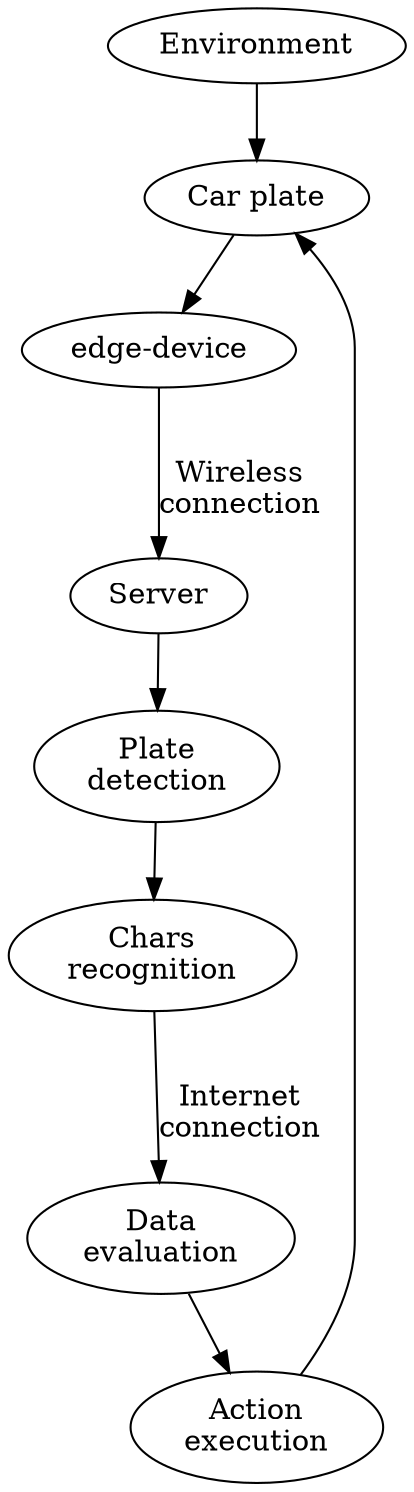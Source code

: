 digraph flow_chart {
    "Environment"-> "Car plate"
    "Car plate" -> "edge-device"
    "edge-device" -> "Server" [label="\nWireless\nconnection"]
    "Server" -> "Plate\ndetection" 

    "Plate\ndetection" -> "Chars\nrecognition" 
    
    "Chars\nrecognition" -> "Data\nevaluation" [label="\nInternet\nconnection"]

    "Data\nevaluation" -> "Action\nexecution"

    "Action\nexecution" -> "Car plate"

}